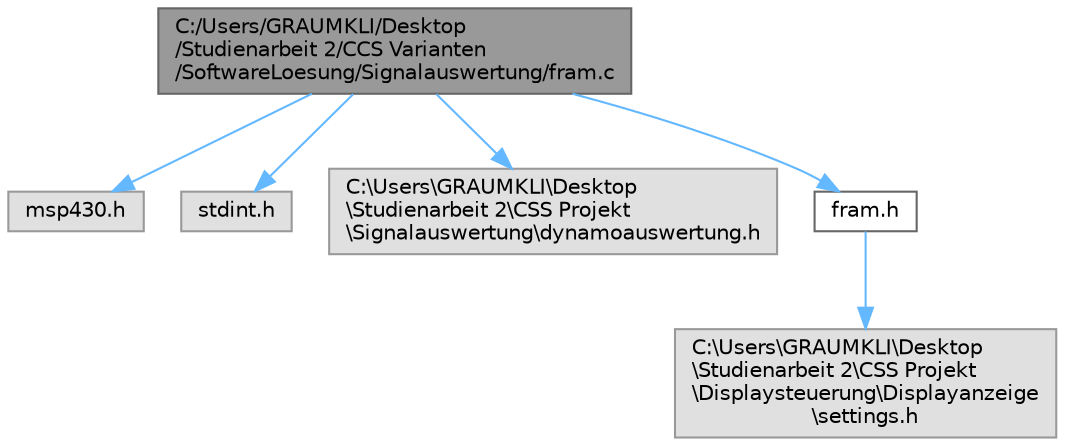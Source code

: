 digraph "C:/Users/GRAUMKLI/Desktop/Studienarbeit 2/CCS Varianten/SoftwareLoesung/Signalauswertung/fram.c"
{
 // LATEX_PDF_SIZE
  bgcolor="transparent";
  edge [fontname=Helvetica,fontsize=10,labelfontname=Helvetica,labelfontsize=10];
  node [fontname=Helvetica,fontsize=10,shape=box,height=0.2,width=0.4];
  Node1 [label="C:/Users/GRAUMKLI/Desktop\l/Studienarbeit 2/CCS Varianten\l/SoftwareLoesung/Signalauswertung/fram.c",height=0.2,width=0.4,color="gray40", fillcolor="grey60", style="filled", fontcolor="black",tooltip=" "];
  Node1 -> Node2 [color="steelblue1",style="solid"];
  Node2 [label="msp430.h",height=0.2,width=0.4,color="grey60", fillcolor="#E0E0E0", style="filled",tooltip=" "];
  Node1 -> Node3 [color="steelblue1",style="solid"];
  Node3 [label="stdint.h",height=0.2,width=0.4,color="grey60", fillcolor="#E0E0E0", style="filled",tooltip=" "];
  Node1 -> Node4 [color="steelblue1",style="solid"];
  Node4 [label="C:\\Users\\GRAUMKLI\\Desktop\l\\Studienarbeit 2\\CSS Projekt\l\\Signalauswertung\\dynamoauswertung.h",height=0.2,width=0.4,color="grey60", fillcolor="#E0E0E0", style="filled",tooltip=" "];
  Node1 -> Node5 [color="steelblue1",style="solid"];
  Node5 [label="fram.h",height=0.2,width=0.4,color="grey40", fillcolor="white", style="filled",URL="$fram_8h.html",tooltip=" "];
  Node5 -> Node6 [color="steelblue1",style="solid"];
  Node6 [label="C:\\Users\\GRAUMKLI\\Desktop\l\\Studienarbeit 2\\CSS Projekt\l\\Displaysteuerung\\Displayanzeige\l\\settings.h",height=0.2,width=0.4,color="grey60", fillcolor="#E0E0E0", style="filled",tooltip=" "];
}
